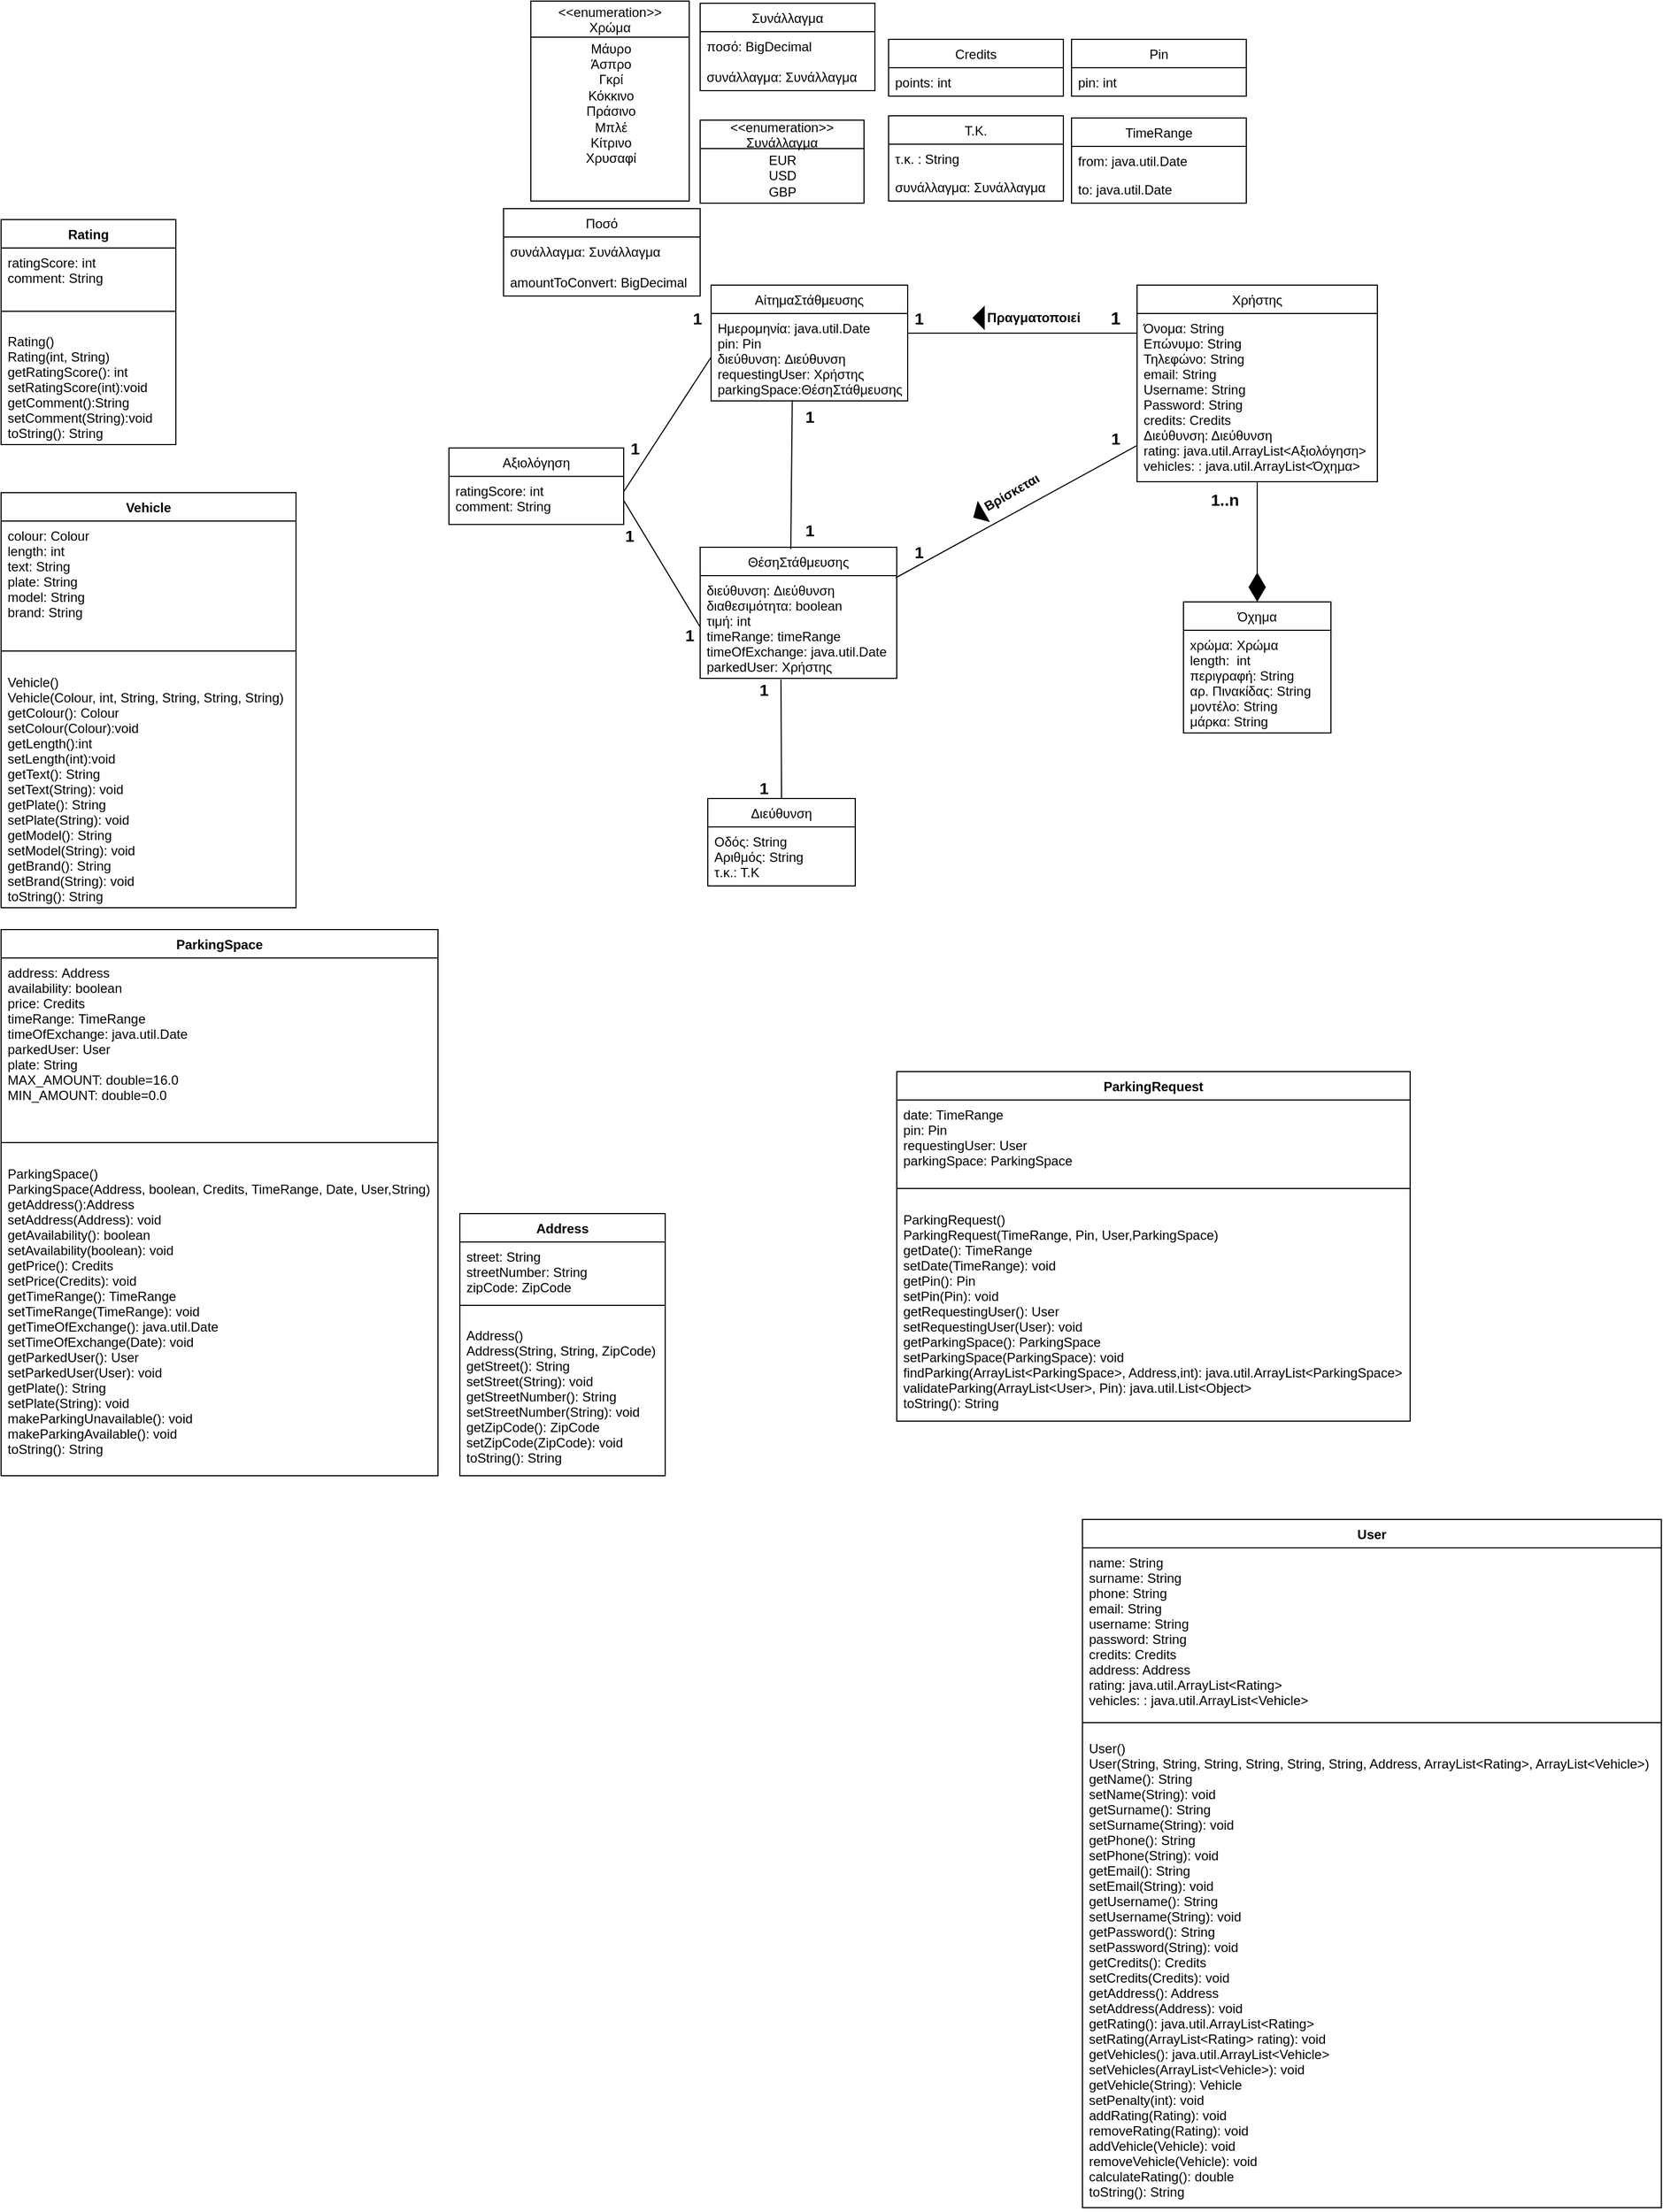 <mxfile version="12.9.3" type="device"><diagram id="p3vNR0Fv5aj7oPeQbguR" name="Page-1"><mxGraphModel dx="2534" dy="956" grid="1" gridSize="10" guides="1" tooltips="1" connect="1" arrows="1" fold="1" page="1" pageScale="1" pageWidth="850" pageHeight="1100" math="0" shadow="0"><root><mxCell id="0"/><mxCell id="1" parent="0"/><mxCell id="v4aZU96CFd5ZNHS0oLwa-34" value="&lt;b&gt;&lt;font style=&quot;font-size: 15px&quot;&gt;1..n&lt;/font&gt;&lt;/b&gt;" style="text;html=1;align=center;verticalAlign=middle;resizable=0;points=[];autosize=1;" parent="1" vertex="1"><mxGeometry x="-160" y="756" width="40" height="20" as="geometry"/></mxCell><mxCell id="LqJQof9iBtTErvLX_hmt-6" value="&lt;b&gt;&lt;font style=&quot;font-size: 15px&quot;&gt;1&lt;/font&gt;&lt;/b&gt;" style="text;html=1;align=center;verticalAlign=middle;resizable=0;points=[];autosize=1;" parent="1" vertex="1"><mxGeometry x="-572.5" y="1020" width="20" height="20" as="geometry"/></mxCell><mxCell id="LqJQof9iBtTErvLX_hmt-7" value="&lt;b&gt;&lt;font style=&quot;font-size: 15px&quot;&gt;1&lt;/font&gt;&lt;/b&gt;" style="text;html=1;align=center;verticalAlign=middle;resizable=0;points=[];autosize=1;" parent="1" vertex="1"><mxGeometry x="-572.5" y="930" width="20" height="20" as="geometry"/></mxCell><mxCell id="LqJQof9iBtTErvLX_hmt-8" value="" style="endArrow=diamondThin;endFill=1;endSize=24;html=1;entryX=0.5;entryY=0;entryDx=0;entryDy=0;" parent="1" target="v4aZU96CFd5ZNHS0oLwa-30" edge="1"><mxGeometry width="160" relative="1" as="geometry"><mxPoint x="-110" y="750" as="sourcePoint"/><mxPoint x="-107.5" y="845" as="targetPoint"/></mxGeometry></mxCell><mxCell id="LqJQof9iBtTErvLX_hmt-10" value="&lt;b&gt;&lt;font style=&quot;font-size: 15px&quot;&gt;1&lt;/font&gt;&lt;/b&gt;" style="text;html=1;align=center;verticalAlign=middle;resizable=0;points=[];autosize=1;" parent="1" vertex="1"><mxGeometry x="-430" y="804" width="20" height="20" as="geometry"/></mxCell><mxCell id="LqJQof9iBtTErvLX_hmt-11" value="&lt;b&gt;&lt;font style=&quot;font-size: 15px&quot;&gt;1&lt;/font&gt;&lt;/b&gt;" style="text;html=1;align=center;verticalAlign=middle;resizable=0;points=[];autosize=1;" parent="1" vertex="1"><mxGeometry x="-250" y="700" width="20" height="20" as="geometry"/></mxCell><mxCell id="LqJQof9iBtTErvLX_hmt-15" value="" style="line;strokeWidth=1;fillColor=none;align=left;verticalAlign=middle;spacingTop=-1;spacingLeft=3;spacingRight=3;rotatable=0;labelPosition=right;points=[];portConstraint=eastwest;" parent="1" vertex="1"><mxGeometry x="-430" y="610" width="210" height="8" as="geometry"/></mxCell><mxCell id="LqJQof9iBtTErvLX_hmt-16" value="" style="endArrow=none;html=1;exitX=0.461;exitY=0.014;exitDx=0;exitDy=0;exitPerimeter=0;entryX=0.413;entryY=0.99;entryDx=0;entryDy=0;entryPerimeter=0;" parent="1" source="LqJQof9iBtTErvLX_hmt-1" target="LqJQof9iBtTErvLX_hmt-14" edge="1"><mxGeometry width="50" height="50" relative="1" as="geometry"><mxPoint x="-670" y="780" as="sourcePoint"/><mxPoint x="-537" y="700" as="targetPoint"/></mxGeometry></mxCell><mxCell id="LqJQof9iBtTErvLX_hmt-18" value="&lt;b&gt;&lt;font style=&quot;font-size: 15px&quot;&gt;1&lt;/font&gt;&lt;/b&gt;" style="text;html=1;align=center;verticalAlign=middle;resizable=0;points=[];autosize=1;" parent="1" vertex="1"><mxGeometry x="-430" y="590" width="20" height="20" as="geometry"/></mxCell><mxCell id="LqJQof9iBtTErvLX_hmt-19" value="&lt;b&gt;&lt;font style=&quot;font-size: 16px&quot;&gt;1&lt;/font&gt;&lt;/b&gt;" style="text;html=1;align=center;verticalAlign=middle;resizable=0;points=[];autosize=1;" parent="1" vertex="1"><mxGeometry x="-250" y="590" width="20" height="20" as="geometry"/></mxCell><mxCell id="LqJQof9iBtTErvLX_hmt-20" value="&lt;b&gt;&lt;font style=&quot;font-size: 15px&quot;&gt;1&lt;/font&gt;&lt;/b&gt;" style="text;html=1;align=center;verticalAlign=middle;resizable=0;points=[];autosize=1;" parent="1" vertex="1"><mxGeometry x="-530" y="784" width="20" height="20" as="geometry"/></mxCell><mxCell id="LqJQof9iBtTErvLX_hmt-21" value="&lt;b&gt;&lt;font style=&quot;font-size: 15px&quot;&gt;1&lt;/font&gt;&lt;/b&gt;" style="text;html=1;align=center;verticalAlign=middle;resizable=0;points=[];autosize=1;" parent="1" vertex="1"><mxGeometry x="-530" y="680" width="20" height="20" as="geometry"/></mxCell><mxCell id="LqJQof9iBtTErvLX_hmt-23" value="" style="endArrow=none;html=1;entryX=0;entryY=0.5;entryDx=0;entryDy=0;exitX=1;exitY=0.318;exitDx=0;exitDy=0;exitPerimeter=0;" parent="1" source="4PIJFnOPzDsltj6ah1pM-24" target="LqJQof9iBtTErvLX_hmt-14" edge="1"><mxGeometry width="50" height="50" relative="1" as="geometry"><mxPoint x="-685" y="899.12" as="sourcePoint"/><mxPoint x="-584.82" y="618.0" as="targetPoint"/></mxGeometry></mxCell><mxCell id="LqJQof9iBtTErvLX_hmt-24" value="" style="endArrow=none;html=1;entryX=0;entryY=0.5;entryDx=0;entryDy=0;exitX=1;exitY=0.5;exitDx=0;exitDy=0;" parent="1" source="4PIJFnOPzDsltj6ah1pM-24" target="LqJQof9iBtTErvLX_hmt-3" edge="1"><mxGeometry width="50" height="50" relative="1" as="geometry"><mxPoint x="-705" y="949.12" as="sourcePoint"/><mxPoint x="-595.0" y="882.12" as="targetPoint"/></mxGeometry></mxCell><mxCell id="LqJQof9iBtTErvLX_hmt-30" value="&lt;b&gt;&lt;font style=&quot;font-size: 15px&quot;&gt;1&lt;/font&gt;&lt;/b&gt;" style="text;html=1;align=center;verticalAlign=middle;resizable=0;points=[];autosize=1;" parent="1" vertex="1"><mxGeometry x="-633" y="590" width="20" height="20" as="geometry"/></mxCell><mxCell id="LqJQof9iBtTErvLX_hmt-31" value="&lt;b&gt;&lt;font style=&quot;font-size: 15px&quot;&gt;1&lt;/font&gt;&lt;/b&gt;" style="text;html=1;align=center;verticalAlign=middle;resizable=0;points=[];autosize=1;" parent="1" vertex="1"><mxGeometry x="-690" y="709.12" width="20" height="20" as="geometry"/></mxCell><mxCell id="LqJQof9iBtTErvLX_hmt-32" value="&lt;b&gt;&lt;font style=&quot;font-size: 15px&quot;&gt;1&lt;/font&gt;&lt;/b&gt;" style="text;html=1;align=center;verticalAlign=middle;resizable=0;points=[];autosize=1;" parent="1" vertex="1"><mxGeometry x="-640" y="880" width="20" height="20" as="geometry"/></mxCell><mxCell id="LqJQof9iBtTErvLX_hmt-33" value="&lt;b&gt;&lt;font style=&quot;font-size: 15px&quot;&gt;1&lt;/font&gt;&lt;/b&gt;" style="text;html=1;align=center;verticalAlign=middle;resizable=0;points=[];autosize=1;" parent="1" vertex="1"><mxGeometry x="-695" y="789.12" width="20" height="20" as="geometry"/></mxCell><mxCell id="Aq8ZXx-2QTbzWO9Frv2s-4" value="" style="triangle;whiteSpace=wrap;html=1;fillColor=#000000;rotation=-180;" parent="1" vertex="1"><mxGeometry x="-370" y="590" width="10" height="20" as="geometry"/></mxCell><mxCell id="Aq8ZXx-2QTbzWO9Frv2s-64" value="" style="triangle;whiteSpace=wrap;html=1;fillColor=#000000;rotation=-210;" parent="1" vertex="1"><mxGeometry x="-370" y="770" width="10" height="20" as="geometry"/></mxCell><mxCell id="fqLon7t8Yph5JEadHTQB-1" value="&lt;span&gt;Βρίσκεται&lt;/span&gt;" style="text;html=1;align=center;verticalAlign=middle;resizable=0;points=[];autosize=1;fontStyle=1;rotation=-30;" parent="1" vertex="1"><mxGeometry x="-370" y="750" width="70" height="20" as="geometry"/></mxCell><mxCell id="fqLon7t8Yph5JEadHTQB-2" value="&lt;b&gt;Πραγματοποιεί&lt;/b&gt;" style="text;html=1;align=center;verticalAlign=middle;resizable=0;points=[];autosize=1;" parent="1" vertex="1"><mxGeometry x="-365" y="590" width="100" height="20" as="geometry"/></mxCell><mxCell id="b9Xdf4xjI-s_StyLAPyC-4" value="" style="endArrow=none;html=1;entryX=0.411;entryY=1.011;entryDx=0;entryDy=0;entryPerimeter=0;exitX=0.5;exitY=0;exitDx=0;exitDy=0;" parent="1" source="v4aZU96CFd5ZNHS0oLwa-61" target="LqJQof9iBtTErvLX_hmt-3" edge="1"><mxGeometry width="50" height="50" relative="1" as="geometry"><mxPoint x="-530" y="1010" as="sourcePoint"/><mxPoint x="-480" y="960" as="targetPoint"/></mxGeometry></mxCell><mxCell id="b9Xdf4xjI-s_StyLAPyC-5" value="" style="endArrow=none;html=1;entryX=0.001;entryY=0.784;entryDx=0;entryDy=0;entryPerimeter=0;" parent="1" target="v4aZU96CFd5ZNHS0oLwa-4" edge="1"><mxGeometry width="50" height="50" relative="1" as="geometry"><mxPoint x="-441" y="838" as="sourcePoint"/><mxPoint x="-330" y="840" as="targetPoint"/></mxGeometry></mxCell><mxCell id="LqJQof9iBtTErvLX_hmt-12" value="ΑίτημαΣτάθμευσης" style="swimlane;fontStyle=0;childLayout=stackLayout;horizontal=1;startSize=26;fillColor=none;horizontalStack=0;resizeParent=1;resizeParentMax=0;resizeLast=0;collapsible=1;marginBottom=0;" parent="1" vertex="1"><mxGeometry x="-610" y="570" width="180" height="106" as="geometry"/></mxCell><mxCell id="LqJQof9iBtTErvLX_hmt-14" value="Ημερομηνία: java.util.Date&#10;pin: Pin&#10;διεύθυνση: Διεύθυνση&#10;requestingUser: Χρήστης&#10;parkingSpace:ΘέσηΣτάθμευσης:&#10;" style="text;strokeColor=none;fillColor=none;align=left;verticalAlign=top;spacingLeft=4;spacingRight=4;overflow=hidden;rotatable=0;points=[[0,0.5],[1,0.5]];portConstraint=eastwest;" parent="LqJQof9iBtTErvLX_hmt-12" vertex="1"><mxGeometry y="26" width="180" height="80" as="geometry"/></mxCell><mxCell id="LqJQof9iBtTErvLX_hmt-1" value="ΘέσηΣτάθμευσης" style="swimlane;fontStyle=0;childLayout=stackLayout;horizontal=1;startSize=26;fillColor=none;horizontalStack=0;resizeParent=1;resizeParentMax=0;resizeLast=0;collapsible=1;marginBottom=0;" parent="1" vertex="1"><mxGeometry x="-620" y="810" width="180" height="120" as="geometry"/></mxCell><mxCell id="LqJQof9iBtTErvLX_hmt-3" value="διεύθυνση: Διεύθυνση&#10;διαθεσιμότητα: boolean&#10;τιμή: int&#10;timeRange: timeRange&#10;timeOfExchange: java.util.Date&#10;parkedUser: Χρήστης&#10;" style="text;strokeColor=none;fillColor=none;align=left;verticalAlign=top;spacingLeft=4;spacingRight=4;overflow=hidden;rotatable=0;points=[[0,0.5],[1,0.5]];portConstraint=eastwest;" parent="LqJQof9iBtTErvLX_hmt-1" vertex="1"><mxGeometry y="26" width="180" height="94" as="geometry"/></mxCell><mxCell id="v4aZU96CFd5ZNHS0oLwa-61" value="Διεύθυνση" style="swimlane;fontStyle=0;childLayout=stackLayout;horizontal=1;startSize=26;fillColor=none;horizontalStack=0;resizeParent=1;resizeParentMax=0;resizeLast=0;collapsible=1;marginBottom=0;" parent="1" vertex="1"><mxGeometry x="-613" y="1040" width="135" height="80" as="geometry"/></mxCell><mxCell id="v4aZU96CFd5ZNHS0oLwa-63" value="Οδός: String&#10;Αριθμός: String&#10;τ.κ.: Τ.Κ&#10;" style="text;strokeColor=none;fillColor=none;align=left;verticalAlign=top;spacingLeft=4;spacingRight=4;overflow=hidden;rotatable=0;points=[[0,0.5],[1,0.5]];portConstraint=eastwest;" parent="v4aZU96CFd5ZNHS0oLwa-61" vertex="1"><mxGeometry y="26" width="135" height="54" as="geometry"/></mxCell><mxCell id="v4aZU96CFd5ZNHS0oLwa-1" value="Χρήστης" style="swimlane;fontStyle=0;childLayout=stackLayout;horizontal=1;startSize=26;fillColor=none;horizontalStack=0;resizeParent=1;resizeParentMax=0;resizeLast=0;collapsible=1;marginBottom=0;" parent="1" vertex="1"><mxGeometry x="-220" y="570" width="220" height="180" as="geometry"/></mxCell><mxCell id="v4aZU96CFd5ZNHS0oLwa-4" value="Όνομα: String&#10;Επώνυμο: String&#10;Τηλεφώνο: String&#10;email: String&#10;Username: String&#10;Password: String&#10;credits: Credits&#10;Διεύθυνση: Διεύθυνση&#10;rating: java.util.ArrayList&lt;Αξιολόγηση&gt;&#10;vehicles: : java.util.ArrayList&lt;Όχημα&gt;&#10;&#10; &#10;" style="text;strokeColor=none;fillColor=none;align=left;verticalAlign=top;spacingLeft=4;spacingRight=4;overflow=hidden;rotatable=0;points=[[0,0.5],[1,0.5]];portConstraint=eastwest;" parent="v4aZU96CFd5ZNHS0oLwa-1" vertex="1"><mxGeometry y="26" width="220" height="154" as="geometry"/></mxCell><mxCell id="v4aZU96CFd5ZNHS0oLwa-30" value="Όχημα" style="swimlane;fontStyle=0;childLayout=stackLayout;horizontal=1;startSize=26;fillColor=none;horizontalStack=0;resizeParent=1;resizeParentMax=0;resizeLast=0;collapsible=1;marginBottom=0;" parent="1" vertex="1"><mxGeometry x="-177.5" y="860" width="135" height="120" as="geometry"/></mxCell><mxCell id="v4aZU96CFd5ZNHS0oLwa-33" value="xρώμα: Χρώμα&#10;length:  int&#10;περιγραφή: String&#10;αρ. Πινακίδας: String&#10;μοντέλο: String&#10;μάρκα: String&#10;" style="text;strokeColor=none;fillColor=none;align=left;verticalAlign=top;spacingLeft=4;spacingRight=4;overflow=hidden;rotatable=0;points=[[0,0.5],[1,0.5]];portConstraint=eastwest;" parent="v4aZU96CFd5ZNHS0oLwa-30" vertex="1"><mxGeometry y="26" width="135" height="94" as="geometry"/></mxCell><mxCell id="4PIJFnOPzDsltj6ah1pM-26" value="Pin" style="swimlane;fontStyle=0;childLayout=stackLayout;horizontal=1;startSize=26;fillColor=none;horizontalStack=0;resizeParent=1;resizeParentMax=0;resizeLast=0;collapsible=1;marginBottom=0;" parent="1" vertex="1"><mxGeometry x="-280" y="345" width="160" height="52" as="geometry"/></mxCell><mxCell id="4PIJFnOPzDsltj6ah1pM-27" value="pin: int" style="text;strokeColor=none;fillColor=none;align=left;verticalAlign=top;spacingLeft=4;spacingRight=4;overflow=hidden;rotatable=0;points=[[0,0.5],[1,0.5]];portConstraint=eastwest;" parent="4PIJFnOPzDsltj6ah1pM-26" vertex="1"><mxGeometry y="26" width="160" height="26" as="geometry"/></mxCell><mxCell id="4PIJFnOPzDsltj6ah1pM-10" value="TimeRange" style="swimlane;fontStyle=0;childLayout=stackLayout;horizontal=1;startSize=26;fillColor=none;horizontalStack=0;resizeParent=1;resizeParentMax=0;resizeLast=0;collapsible=1;marginBottom=0;" parent="1" vertex="1"><mxGeometry x="-280" y="417" width="160" height="78" as="geometry"/></mxCell><mxCell id="4PIJFnOPzDsltj6ah1pM-12" value="from: java.util.Date" style="text;strokeColor=none;fillColor=none;align=left;verticalAlign=top;spacingLeft=4;spacingRight=4;overflow=hidden;rotatable=0;points=[[0,0.5],[1,0.5]];portConstraint=eastwest;" parent="4PIJFnOPzDsltj6ah1pM-10" vertex="1"><mxGeometry y="26" width="160" height="26" as="geometry"/></mxCell><mxCell id="4PIJFnOPzDsltj6ah1pM-13" value="to: java.util.Date" style="text;strokeColor=none;fillColor=none;align=left;verticalAlign=top;spacingLeft=4;spacingRight=4;overflow=hidden;rotatable=0;points=[[0,0.5],[1,0.5]];portConstraint=eastwest;" parent="4PIJFnOPzDsltj6ah1pM-10" vertex="1"><mxGeometry y="52" width="160" height="26" as="geometry"/></mxCell><mxCell id="v4aZU96CFd5ZNHS0oLwa-69" value="Credits" style="swimlane;fontStyle=0;align=center;verticalAlign=top;childLayout=stackLayout;horizontal=1;startSize=26;horizontalStack=0;resizeParent=1;resizeParentMax=0;resizeLast=0;collapsible=1;marginBottom=0;" parent="1" vertex="1"><mxGeometry x="-447.5" y="345" width="160" height="52" as="geometry"/></mxCell><mxCell id="v4aZU96CFd5ZNHS0oLwa-70" value="points: int" style="text;strokeColor=none;fillColor=none;align=left;verticalAlign=top;spacingLeft=4;spacingRight=4;overflow=hidden;rotatable=0;points=[[0,0.5],[1,0.5]];portConstraint=eastwest;" parent="v4aZU96CFd5ZNHS0oLwa-69" vertex="1"><mxGeometry y="26" width="160" height="26" as="geometry"/></mxCell><mxCell id="v4aZU96CFd5ZNHS0oLwa-65" value="Τ.Κ." style="swimlane;fontStyle=0;childLayout=stackLayout;horizontal=1;startSize=26;fillColor=none;horizontalStack=0;resizeParent=1;resizeParentMax=0;resizeLast=0;collapsible=1;marginBottom=0;" parent="1" vertex="1"><mxGeometry x="-447.5" y="415" width="160" height="78" as="geometry"/></mxCell><mxCell id="v4aZU96CFd5ZNHS0oLwa-66" value="τ.κ. : String" style="text;strokeColor=none;fillColor=none;align=left;verticalAlign=top;spacingLeft=4;spacingRight=4;overflow=hidden;rotatable=0;points=[[0,0.5],[1,0.5]];portConstraint=eastwest;" parent="v4aZU96CFd5ZNHS0oLwa-65" vertex="1"><mxGeometry y="26" width="160" height="26" as="geometry"/></mxCell><mxCell id="b9Xdf4xjI-s_StyLAPyC-1" value="συνάλλαγμα: Συνάλλαγμα" style="text;strokeColor=none;fillColor=none;align=left;verticalAlign=top;spacingLeft=4;spacingRight=4;overflow=hidden;rotatable=0;points=[[0,0.5],[1,0.5]];portConstraint=eastwest;" parent="v4aZU96CFd5ZNHS0oLwa-65" vertex="1"><mxGeometry y="52" width="160" height="26" as="geometry"/></mxCell><mxCell id="v4aZU96CFd5ZNHS0oLwa-19" value="&lt;&lt;enumeration&gt;&gt;&#10;Συνάλλαγμα" style="swimlane;fontStyle=0;childLayout=stackLayout;horizontal=1;startSize=26;fillColor=none;horizontalStack=0;resizeParent=1;resizeParentMax=0;resizeLast=0;collapsible=1;marginBottom=0;" parent="1" vertex="1"><mxGeometry x="-620" y="419" width="150" height="76" as="geometry"/></mxCell><mxCell id="v4aZU96CFd5ZNHS0oLwa-24" value="EUR&lt;br&gt;USD&lt;br&gt;GBP&lt;br&gt;" style="text;html=1;align=center;verticalAlign=middle;resizable=0;points=[];autosize=1;" parent="v4aZU96CFd5ZNHS0oLwa-19" vertex="1"><mxGeometry y="26" width="150" height="50" as="geometry"/></mxCell><mxCell id="v4aZU96CFd5ZNHS0oLwa-10" value="Συνάλλαγμα" style="swimlane;fontStyle=0;align=center;verticalAlign=top;childLayout=stackLayout;horizontal=1;startSize=26;horizontalStack=0;resizeParent=1;resizeParentMax=0;resizeLast=0;collapsible=1;marginBottom=0;" parent="1" vertex="1"><mxGeometry x="-620" y="312" width="160" height="80" as="geometry"/></mxCell><mxCell id="v4aZU96CFd5ZNHS0oLwa-11" value="ποσό: BigDecimal&#10;&#10;συνάλλαγμα: Συνάλλαγμα" style="text;strokeColor=none;fillColor=none;align=left;verticalAlign=top;spacingLeft=4;spacingRight=4;overflow=hidden;rotatable=0;points=[[0,0.5],[1,0.5]];portConstraint=eastwest;" parent="v4aZU96CFd5ZNHS0oLwa-10" vertex="1"><mxGeometry y="26" width="160" height="54" as="geometry"/></mxCell><mxCell id="v4aZU96CFd5ZNHS0oLwa-55" value="&lt;&lt;enumeration&gt;&gt;&#10;Χρώμα" style="swimlane;fontStyle=0;childLayout=stackLayout;horizontal=1;startSize=33;fillColor=none;horizontalStack=0;resizeParent=1;resizeParentMax=0;resizeLast=0;collapsible=1;marginBottom=0;" parent="1" vertex="1"><mxGeometry x="-775" y="310" width="145" height="183" as="geometry"/></mxCell><mxCell id="v4aZU96CFd5ZNHS0oLwa-56" value="Μάυρο&lt;br&gt;Άσπρο&lt;br&gt;Γκρί&lt;br&gt;Κόκκινο&lt;br&gt;Πράσινο&lt;br&gt;Μπλέ&lt;br&gt;Κίτρινο&lt;br&gt;Χρυσαφί&lt;br&gt;&lt;br&gt;&lt;br&gt;" style="text;html=1;align=center;verticalAlign=middle;resizable=0;points=[];autosize=1;" parent="v4aZU96CFd5ZNHS0oLwa-55" vertex="1"><mxGeometry y="33" width="145" height="150" as="geometry"/></mxCell><mxCell id="b9Xdf4xjI-s_StyLAPyC-10" value="Ποσό" style="swimlane;fontStyle=0;align=center;verticalAlign=top;childLayout=stackLayout;horizontal=1;startSize=26;horizontalStack=0;resizeParent=1;resizeParentMax=0;resizeLast=0;collapsible=1;marginBottom=0;" parent="1" vertex="1"><mxGeometry x="-800" y="500" width="180" height="80" as="geometry"/></mxCell><mxCell id="b9Xdf4xjI-s_StyLAPyC-11" value="συνάλλαγμα: Συνάλλαγμα&#10;&#10;amountToConvert: BigDecimal" style="text;strokeColor=none;fillColor=none;align=left;verticalAlign=top;spacingLeft=4;spacingRight=4;overflow=hidden;rotatable=0;points=[[0,0.5],[1,0.5]];portConstraint=eastwest;" parent="b9Xdf4xjI-s_StyLAPyC-10" vertex="1"><mxGeometry y="26" width="180" height="54" as="geometry"/></mxCell><mxCell id="4PIJFnOPzDsltj6ah1pM-23" value="Αξιολόγηση" style="swimlane;fontStyle=0;childLayout=stackLayout;horizontal=1;startSize=26;fillColor=none;horizontalStack=0;resizeParent=1;resizeParentMax=0;resizeLast=0;collapsible=1;marginBottom=0;" parent="1" vertex="1"><mxGeometry x="-850" y="719.12" width="160" height="70" as="geometry"/></mxCell><mxCell id="4PIJFnOPzDsltj6ah1pM-24" value="ratingScore: int&#10;comment: String" style="text;strokeColor=none;fillColor=none;align=left;verticalAlign=top;spacingLeft=4;spacingRight=4;overflow=hidden;rotatable=0;points=[[0,0.5],[1,0.5]];portConstraint=eastwest;" parent="4PIJFnOPzDsltj6ah1pM-23" vertex="1"><mxGeometry y="26" width="160" height="44" as="geometry"/></mxCell><mxCell id="mvHhUkwIFX9d07_08Vv9-5" value="Vehicle" style="swimlane;fontStyle=1;align=center;verticalAlign=top;childLayout=stackLayout;horizontal=1;startSize=26;horizontalStack=0;resizeParent=1;resizeParentMax=0;resizeLast=0;collapsible=1;marginBottom=0;" vertex="1" parent="1"><mxGeometry x="-1260" y="760" width="270" height="380" as="geometry"/></mxCell><mxCell id="mvHhUkwIFX9d07_08Vv9-6" value="colour: Colour&#10;length: int&#10;text: String&#10;plate: String&#10;model: String&#10;brand: String" style="text;strokeColor=none;fillColor=none;align=left;verticalAlign=top;spacingLeft=4;spacingRight=4;overflow=hidden;rotatable=0;points=[[0,0.5],[1,0.5]];portConstraint=eastwest;" vertex="1" parent="mvHhUkwIFX9d07_08Vv9-5"><mxGeometry y="26" width="270" height="104" as="geometry"/></mxCell><mxCell id="mvHhUkwIFX9d07_08Vv9-7" value="" style="line;strokeWidth=1;fillColor=none;align=left;verticalAlign=middle;spacingTop=-1;spacingLeft=3;spacingRight=3;rotatable=0;labelPosition=right;points=[];portConstraint=eastwest;" vertex="1" parent="mvHhUkwIFX9d07_08Vv9-5"><mxGeometry y="130" width="270" height="30" as="geometry"/></mxCell><mxCell id="mvHhUkwIFX9d07_08Vv9-8" value="Vehicle()&#10;Vehicle(Colour, int, String, String, String, String)&#10;getColour(): Colour&#10;setColour(Colour):void&#10;getLength():int&#10;setLength(int):void&#10;getText(): String&#10;setText(String): void&#10;getPlate(): String&#10;setPlate(String): void&#10;getModel(): String&#10;setModel(String): void&#10;getBrand(): String&#10;setBrand(String): void&#10;toString(): String&#10;" style="text;strokeColor=none;fillColor=none;align=left;verticalAlign=top;spacingLeft=4;spacingRight=4;overflow=hidden;rotatable=0;points=[[0,0.5],[1,0.5]];portConstraint=eastwest;" vertex="1" parent="mvHhUkwIFX9d07_08Vv9-5"><mxGeometry y="160" width="270" height="220" as="geometry"/></mxCell><mxCell id="mvHhUkwIFX9d07_08Vv9-1" value="Rating" style="swimlane;fontStyle=1;align=center;verticalAlign=top;childLayout=stackLayout;horizontal=1;startSize=26;horizontalStack=0;resizeParent=1;resizeParentMax=0;resizeLast=0;collapsible=1;marginBottom=0;" vertex="1" parent="1"><mxGeometry x="-1260" y="510" width="160" height="206" as="geometry"/></mxCell><mxCell id="mvHhUkwIFX9d07_08Vv9-2" value="ratingScore: int&#10;comment: String" style="text;strokeColor=none;fillColor=none;align=left;verticalAlign=top;spacingLeft=4;spacingRight=4;overflow=hidden;rotatable=0;points=[[0,0.5],[1,0.5]];portConstraint=eastwest;" vertex="1" parent="mvHhUkwIFX9d07_08Vv9-1"><mxGeometry y="26" width="160" height="44" as="geometry"/></mxCell><mxCell id="mvHhUkwIFX9d07_08Vv9-3" value="" style="line;strokeWidth=1;fillColor=none;align=left;verticalAlign=middle;spacingTop=-1;spacingLeft=3;spacingRight=3;rotatable=0;labelPosition=right;points=[];portConstraint=eastwest;" vertex="1" parent="mvHhUkwIFX9d07_08Vv9-1"><mxGeometry y="70" width="160" height="28" as="geometry"/></mxCell><mxCell id="mvHhUkwIFX9d07_08Vv9-4" value=" Rating()&#10;Rating(int, String)&#10;getRatingScore(): int&#10;setRatingScore(int):void&#10;getComment():String&#10;setComment(String):void&#10;toString(): String" style="text;strokeColor=none;fillColor=none;align=left;verticalAlign=top;spacingLeft=4;spacingRight=4;overflow=hidden;rotatable=0;points=[[0,0.5],[1,0.5]];portConstraint=eastwest;" vertex="1" parent="mvHhUkwIFX9d07_08Vv9-1"><mxGeometry y="98" width="160" height="108" as="geometry"/></mxCell><mxCell id="mvHhUkwIFX9d07_08Vv9-13" value="ParkingSpace" style="swimlane;fontStyle=1;align=center;verticalAlign=top;childLayout=stackLayout;horizontal=1;startSize=26;horizontalStack=0;resizeParent=1;resizeParentMax=0;resizeLast=0;collapsible=1;marginBottom=0;" vertex="1" parent="1"><mxGeometry x="-1260" y="1160" width="400" height="500" as="geometry"/></mxCell><mxCell id="mvHhUkwIFX9d07_08Vv9-14" value="address: Address&#10;availability: boolean&#10;price: Credits&#10;timeRange: TimeRange&#10;timeOfExchange: java.util.Date&#10;parkedUser: User&#10;plate: String&#10;MAX_AMOUNT: double=16.0&#10;MIN_AMOUNT: double=0.0&#10;" style="text;strokeColor=none;fillColor=none;align=left;verticalAlign=top;spacingLeft=4;spacingRight=4;overflow=hidden;rotatable=0;points=[[0,0.5],[1,0.5]];portConstraint=eastwest;" vertex="1" parent="mvHhUkwIFX9d07_08Vv9-13"><mxGeometry y="26" width="400" height="154" as="geometry"/></mxCell><mxCell id="mvHhUkwIFX9d07_08Vv9-15" value="" style="line;strokeWidth=1;fillColor=none;align=left;verticalAlign=middle;spacingTop=-1;spacingLeft=3;spacingRight=3;rotatable=0;labelPosition=right;points=[];portConstraint=eastwest;" vertex="1" parent="mvHhUkwIFX9d07_08Vv9-13"><mxGeometry y="180" width="400" height="30" as="geometry"/></mxCell><mxCell id="mvHhUkwIFX9d07_08Vv9-16" value="ParkingSpace()&#10;ParkingSpace(Address, boolean, Credits, TimeRange, Date, User,String)&#10;getAddress():Address&#10;setAddress(Address): void&#10;getAvailability(): boolean&#10;setAvailability(boolean): void&#10;getPrice(): Credits&#10;setPrice(Credits): void&#10;getTimeRange(): TimeRange&#10;setTimeRange(TimeRange): void&#10;getTimeOfExchange(): java.util.Date&#10;setTimeOfExchange(Date): void&#10;getParkedUser(): User&#10;setParkedUser(User): void&#10;getPlate(): String&#10;setPlate(String): void&#10;makeParkingUnavailable(): void&#10;makeParkingAvailable(): void&#10;toString(): String&#10;" style="text;strokeColor=none;fillColor=none;align=left;verticalAlign=top;spacingLeft=4;spacingRight=4;overflow=hidden;rotatable=0;points=[[0,0.5],[1,0.5]];portConstraint=eastwest;" vertex="1" parent="mvHhUkwIFX9d07_08Vv9-13"><mxGeometry y="210" width="400" height="290" as="geometry"/></mxCell><mxCell id="mvHhUkwIFX9d07_08Vv9-22" value="ParkingRequest" style="swimlane;fontStyle=1;align=center;verticalAlign=top;childLayout=stackLayout;horizontal=1;startSize=26;horizontalStack=0;resizeParent=1;resizeParentMax=0;resizeLast=0;collapsible=1;marginBottom=0;" vertex="1" parent="1"><mxGeometry x="-440" y="1290" width="470" height="320" as="geometry"/></mxCell><mxCell id="mvHhUkwIFX9d07_08Vv9-23" value="date: TimeRange&#10;pin: Pin&#10;requestingUser: User&#10;parkingSpace: ParkingSpace&#10;" style="text;strokeColor=none;fillColor=none;align=left;verticalAlign=top;spacingLeft=4;spacingRight=4;overflow=hidden;rotatable=0;points=[[0,0.5],[1,0.5]];portConstraint=eastwest;" vertex="1" parent="mvHhUkwIFX9d07_08Vv9-22"><mxGeometry y="26" width="470" height="66" as="geometry"/></mxCell><mxCell id="mvHhUkwIFX9d07_08Vv9-24" value="" style="line;strokeWidth=1;fillColor=none;align=left;verticalAlign=middle;spacingTop=-1;spacingLeft=3;spacingRight=3;rotatable=0;labelPosition=right;points=[];portConstraint=eastwest;" vertex="1" parent="mvHhUkwIFX9d07_08Vv9-22"><mxGeometry y="92" width="470" height="30" as="geometry"/></mxCell><mxCell id="mvHhUkwIFX9d07_08Vv9-25" value="ParkingRequest()&#10;ParkingRequest(TimeRange, Pin, User,ParkingSpace)&#10;getDate(): TimeRange&#10;setDate(TimeRange): void&#10;getPin(): Pin&#10;setPin(Pin): void&#10;getRequestingUser(): User&#10;setRequestingUser(User): void &#10;getParkingSpace(): ParkingSpace&#10;setParkingSpace(ParkingSpace): void&#10;findParking(ArrayList&lt;ParkingSpace&gt;, Address,int): java.util.ArrayList&lt;ParkingSpace&gt;&#10;validateParking(ArrayList&lt;User&gt;, Pin): java.util.List&lt;Object&gt;&#10;toString(): String" style="text;strokeColor=none;fillColor=none;align=left;verticalAlign=top;spacingLeft=4;spacingRight=4;overflow=hidden;rotatable=0;points=[[0,0.5],[1,0.5]];portConstraint=eastwest;" vertex="1" parent="mvHhUkwIFX9d07_08Vv9-22"><mxGeometry y="122" width="470" height="198" as="geometry"/></mxCell><mxCell id="mvHhUkwIFX9d07_08Vv9-18" value="Address" style="swimlane;fontStyle=1;align=center;verticalAlign=top;childLayout=stackLayout;horizontal=1;startSize=26;horizontalStack=0;resizeParent=1;resizeParentMax=0;resizeLast=0;collapsible=1;marginBottom=0;" vertex="1" parent="1"><mxGeometry x="-840" y="1420" width="188" height="240" as="geometry"/></mxCell><mxCell id="mvHhUkwIFX9d07_08Vv9-19" value="street: String&#10;streetNumber: String&#10;zipCode: ZipCode" style="text;strokeColor=none;fillColor=none;align=left;verticalAlign=top;spacingLeft=4;spacingRight=4;overflow=hidden;rotatable=0;points=[[0,0.5],[1,0.5]];portConstraint=eastwest;" vertex="1" parent="mvHhUkwIFX9d07_08Vv9-18"><mxGeometry y="26" width="188" height="44" as="geometry"/></mxCell><mxCell id="mvHhUkwIFX9d07_08Vv9-20" value="" style="line;strokeWidth=1;fillColor=none;align=left;verticalAlign=middle;spacingTop=-1;spacingLeft=3;spacingRight=3;rotatable=0;labelPosition=right;points=[];portConstraint=eastwest;" vertex="1" parent="mvHhUkwIFX9d07_08Vv9-18"><mxGeometry y="70" width="188" height="28" as="geometry"/></mxCell><mxCell id="mvHhUkwIFX9d07_08Vv9-21" value="Address()&#10;Address(String, String, ZipCode)&#10;getStreet(): String&#10;setStreet(String): void&#10;getStreetNumber(): String&#10;setStreetNumber(String): void&#10;getZipCode(): ZipCode&#10;setZipCode(ZipCode): void&#10;toString(): String" style="text;strokeColor=none;fillColor=none;align=left;verticalAlign=top;spacingLeft=4;spacingRight=4;overflow=hidden;rotatable=0;points=[[0,0.5],[1,0.5]];portConstraint=eastwest;" vertex="1" parent="mvHhUkwIFX9d07_08Vv9-18"><mxGeometry y="98" width="188" height="142" as="geometry"/></mxCell><mxCell id="mvHhUkwIFX9d07_08Vv9-27" value="User" style="swimlane;fontStyle=1;align=center;verticalAlign=top;childLayout=stackLayout;horizontal=1;startSize=26;horizontalStack=0;resizeParent=1;resizeParentMax=0;resizeLast=0;collapsible=1;marginBottom=0;" vertex="1" parent="1"><mxGeometry x="-270" y="1700" width="530" height="630" as="geometry"/></mxCell><mxCell id="mvHhUkwIFX9d07_08Vv9-28" value="name: String&#10;surname: String&#10;phone: String&#10;email: String&#10;username: String&#10;password: String&#10;credits: Credits&#10;address: Address&#10;rating: java.util.ArrayList&lt;Rating&gt;&#10;vehicles: : java.util.ArrayList&lt;Vehicle&gt;&#10;" style="text;strokeColor=none;fillColor=none;align=left;verticalAlign=top;spacingLeft=4;spacingRight=4;overflow=hidden;rotatable=0;points=[[0,0.5],[1,0.5]];portConstraint=eastwest;" vertex="1" parent="mvHhUkwIFX9d07_08Vv9-27"><mxGeometry y="26" width="530" height="150" as="geometry"/></mxCell><mxCell id="mvHhUkwIFX9d07_08Vv9-29" value="" style="line;strokeWidth=1;fillColor=none;align=left;verticalAlign=middle;spacingTop=-1;spacingLeft=3;spacingRight=3;rotatable=0;labelPosition=right;points=[];portConstraint=eastwest;" vertex="1" parent="mvHhUkwIFX9d07_08Vv9-27"><mxGeometry y="176" width="530" height="20" as="geometry"/></mxCell><mxCell id="mvHhUkwIFX9d07_08Vv9-30" value="User()&#10;User(String, String, String, String, String, String, Address, ArrayList&lt;Rating&gt;, ArrayList&lt;Vehicle&gt;)&#10;getName(): String&#10;setName(String): void&#10;getSurname(): String&#10;setSurname(String): void&#10;getPhone(): String&#10;setPhone(String): void&#10;getEmail(): String&#10;setEmail(String): void&#10;getUsername(): String&#10;setUsername(String): void&#10;getPassword(): String&#10;setPassword(String): void&#10;getCredits(): Credits&#10;setCredits(Credits): void&#10;getAddress(): Address&#10;setAddress(Address): void&#10;getRating(): java.util.ArrayList&lt;Rating&gt;&#10;setRating(ArrayList&lt;Rating&gt; rating): void&#10;getVehicles(): java.util.ArrayList&lt;Vehicle&gt;&#10;setVehicles(ArrayList&lt;Vehicle&gt;): void&#10;getVehicle(String): Vehicle&#10;setPenalty(int): void&#10;addRating(Rating): void&#10;removeRating(Rating): void&#10;addVehicle(Vehicle): void&#10;removeVehicle(Vehicle): void&#10;calculateRating(): double&#10;toString(): String" style="text;strokeColor=none;fillColor=none;align=left;verticalAlign=top;spacingLeft=4;spacingRight=4;overflow=hidden;rotatable=0;points=[[0,0.5],[1,0.5]];portConstraint=eastwest;" vertex="1" parent="mvHhUkwIFX9d07_08Vv9-27"><mxGeometry y="196" width="530" height="434" as="geometry"/></mxCell></root></mxGraphModel></diagram></mxfile>